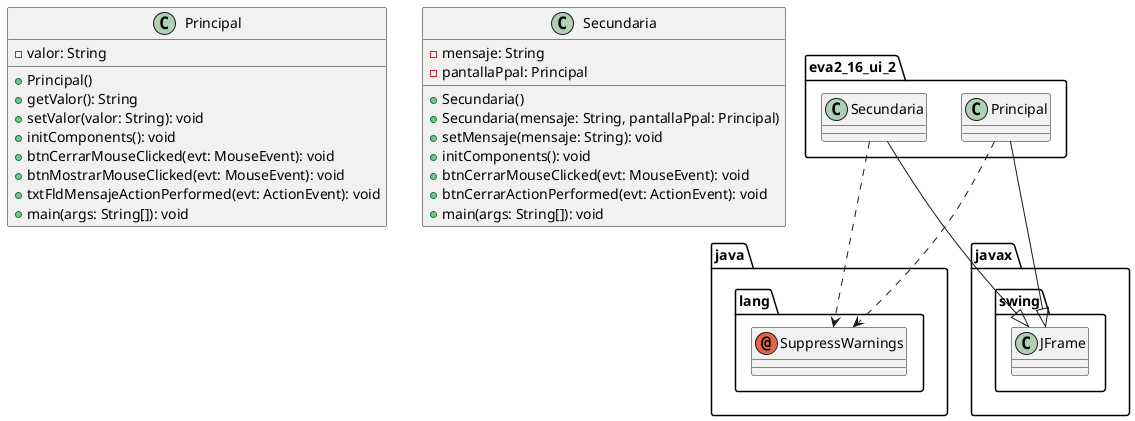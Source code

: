 @startuml
annotation java.lang.SuppressWarnings
class eva2_16_ui_2.Principal
class eva2_16_ui_2.Secundaria
class javax.swing.JFrame
eva2_16_ui_2.Principal ..> java.lang.SuppressWarnings
eva2_16_ui_2.Principal --|> javax.swing.JFrame
eva2_16_ui_2.Secundaria ..> java.lang.SuppressWarnings
eva2_16_ui_2.Secundaria --|> javax.swing.JFrame
class Principal {
    - valor: String
    + Principal()
    + getValor(): String
    + setValor(valor: String): void
    + initComponents(): void
    + btnCerrarMouseClicked(evt: MouseEvent): void
    + btnMostrarMouseClicked(evt: MouseEvent): void
    + txtFldMensajeActionPerformed(evt: ActionEvent): void
    + main(args: String[]): void
}

class Secundaria {
    - mensaje: String
    - pantallaPpal: Principal
    + Secundaria()
    + Secundaria(mensaje: String, pantallaPpal: Principal)
    + setMensaje(mensaje: String): void
    + initComponents(): void
    + btnCerrarMouseClicked(evt: MouseEvent): void
    + btnCerrarActionPerformed(evt: ActionEvent): void
    + main(args: String[]): void
}
@enduml
